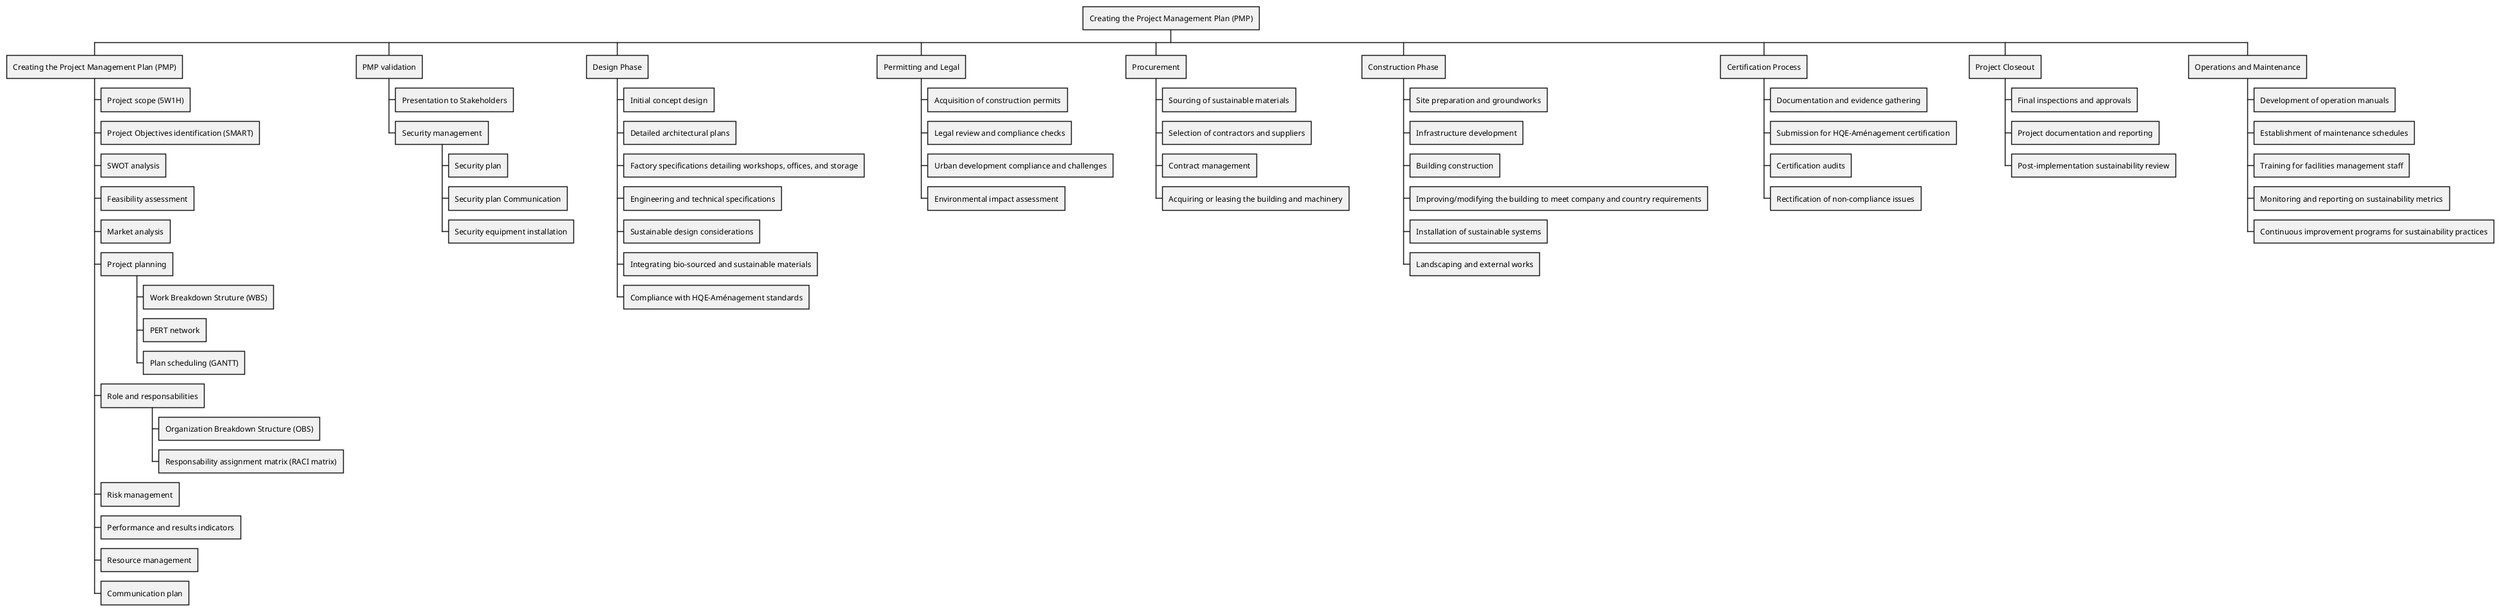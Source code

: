 @startwbs wbs
* Creating the Project Management Plan (PMP)
** Creating the Project Management Plan (PMP)
*** Project scope (5W1H)
*** Project Objectives identification (SMART)
*** SWOT analysis
*** Feasibility assessment
*** Market analysis
*** Project planning
**** Work Breakdown Struture (WBS)
**** PERT network
**** Plan scheduling (GANTT)
*** Role and responsabilities
**** Organization Breakdown Structure (OBS)
**** Responsability assignment matrix (RACI matrix)
*** Risk management
*** Performance and results indicators
*** Resource management
*** Communication plan
' ** Preliminary Studies
' *** Site selection and analysis
' *** Stakeholder consultation
' **** Present the idea to the Tianjin administration

** PMP validation
*** Presentation to Stakeholders

*** Security management
**** Security plan
**** Security plan Communication
**** Security equipment installation

** Design Phase
*** Initial concept design
*** Detailed architectural plans
*** Factory specifications detailing workshops, offices, and storage
*** Engineering and technical specifications
*** Sustainable design considerations
*** Integrating bio-sourced and sustainable materials
*** Compliance with HQE-Aménagement standards
** Permitting and Legal
*** Acquisition of construction permits
*** Legal review and compliance checks
*** Urban development compliance and challenges
*** Environmental impact assessment
** Procurement
*** Sourcing of sustainable materials
*** Selection of contractors and suppliers
*** Contract management
*** Acquiring or leasing the building and machinery
** Construction Phase
*** Site preparation and groundworks
*** Infrastructure development
*** Building construction
*** Improving/modifying the building to meet company and country requirements
*** Installation of sustainable systems
*** Landscaping and external works
** Certification Process
*** Documentation and evidence gathering
*** Submission for HQE-Aménagement certification
*** Certification audits
*** Rectification of non-compliance issues
** Project Closeout
*** Final inspections and approvals
*** Project documentation and reporting
*** Post-implementation sustainability review
** Operations and Maintenance
*** Development of operation manuals
*** Establishment of maintenance schedules
*** Training for facilities management staff
*** Monitoring and reporting on sustainability metrics
*** Continuous improvement programs for sustainability practices
@endwbs